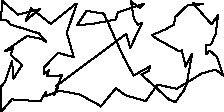 unitsize(0.001cm);
// 27226
draw((1357,1905)--(1327,1893));
draw((1327,1893)--(901,1552));
draw((901,1552)--(554,1825));
draw((554,1825)--(457,1607));
draw((457,1607)--(705,1812));
draw((705,1812)--(323,1714));
draw((323,1714)--(43,1957));
draw((43,1957)--(22,1617));
draw((22,1617)--(138,1610));
draw((138,1610)--(185,1542));
draw((185,1542)--(693,1383));
draw((693,1383)--(826,1226));
draw((826,1226)--(737,1285));
draw((737,1285)--(482,1337));
draw((482,1337)--(86,1065));
draw((86,1065)--(234,1118));
draw((234,1118)--(192,1004));
draw((192,1004)--(396,828));
draw((396,828)--(242,584));
draw((242,584)--(219,898));
draw((219,898)--(99,536));
draw((99,536)--(40,462));
draw((40,462)--(14,454));
draw((14,454)--(29,6));
draw((29,6)--(213,220));
draw((213,220)--(721,186));
draw((721,186)--(812,351));
draw((812,351)--(805,272));
draw((805,272)--(913,317));
draw((913,317)--(1058,372));
draw((1058,372)--(1410,307));
draw((1410,307)--(1774,107));
draw((1774,107)--(1779,90));
draw((1779,90)--(1868,197));
draw((1868,197)--(2049,417));
draw((2049,417)--(2221,291));
draw((2221,291)--(2576,189));
draw((2576,189)--(2781,478));
draw((2781,478)--(3124,408));
draw((3124,408)--(3564,676));
draw((3564,676)--(3806,746));
draw((3806,746)--(3939,640));
draw((3939,640)--(3835,963));
draw((3835,963)--(3704,1082));
draw((3704,1082)--(3646,1018));
draw((3646,1018)--(3635,1174));
draw((3635,1174)--(3729,1188));
draw((3729,1188)--(3808,1375));
draw((3808,1375)--(3853,1712));
draw((3853,1712)--(3736,1542));
draw((3736,1542)--(3409,1917));
draw((3409,1917)--(3499,1885));
draw((3499,1885)--(3586,1909));
draw((3586,1909)--(3314,1881));
draw((3314,1881)--(3092,1668));
draw((3092,1668)--(3078,1541));
draw((3078,1541)--(2933,1459));
draw((2933,1459)--(2687,1353));
draw((2687,1353)--(2773,1286));
draw((2773,1286)--(3174,1064));
draw((3174,1064)--(3213,1085));
draw((3213,1085)--(3278,799));
draw((3278,799)--(3394,1028));
draw((3394,1028)--(3297,491));
draw((3297,491)--(3249,378));
draw((3249,378)--(3099,173));
draw((3099,173)--(2990,214));
draw((2990,214)--(2499,658));
draw((2499,658)--(2636,727));
draw((2636,727)--(2650,802));
draw((2650,802)--(2361,640));
draw((2361,640)--(2178,978));
draw((2178,978)--(1838,1732));
draw((1838,1732)--(1533,1780));
draw((1533,1780)--(1362,1526));
draw((1362,1526)--(1660,1556));
draw((1660,1556)--(2048,1628));
draw((2048,1628)--(2082,1753));
draw((2082,1753)--(2552,1909));
draw((2552,1909)--(2469,1838));
draw((2469,1838)--(2312,1949));
draw((2312,1949)--(2318,1925));
draw((2318,1925)--(2365,1649));
draw((2365,1649)--(2433,1538));
draw((2433,1538)--(2513,1572));
draw((2513,1572)--(2302,1127));
draw((2302,1127)--(2232,1374));
draw((2232,1374)--(1544,863));
draw((1544,863)--(1000,457));
draw((1000,457)--(1031,428));
draw((1031,428)--(960,303));
draw((960,303)--(1097,643));
draw((1097,643)--(834,629));
draw((834,629)--(868,731));
draw((868,731)--(781,671));
draw((781,671)--(779,777));
draw((779,777)--(1027,1041));
draw((1027,1041)--(1307,964));
draw((1307,964)--(1183,1391));
draw((1183,1391)--(1357,1905));
